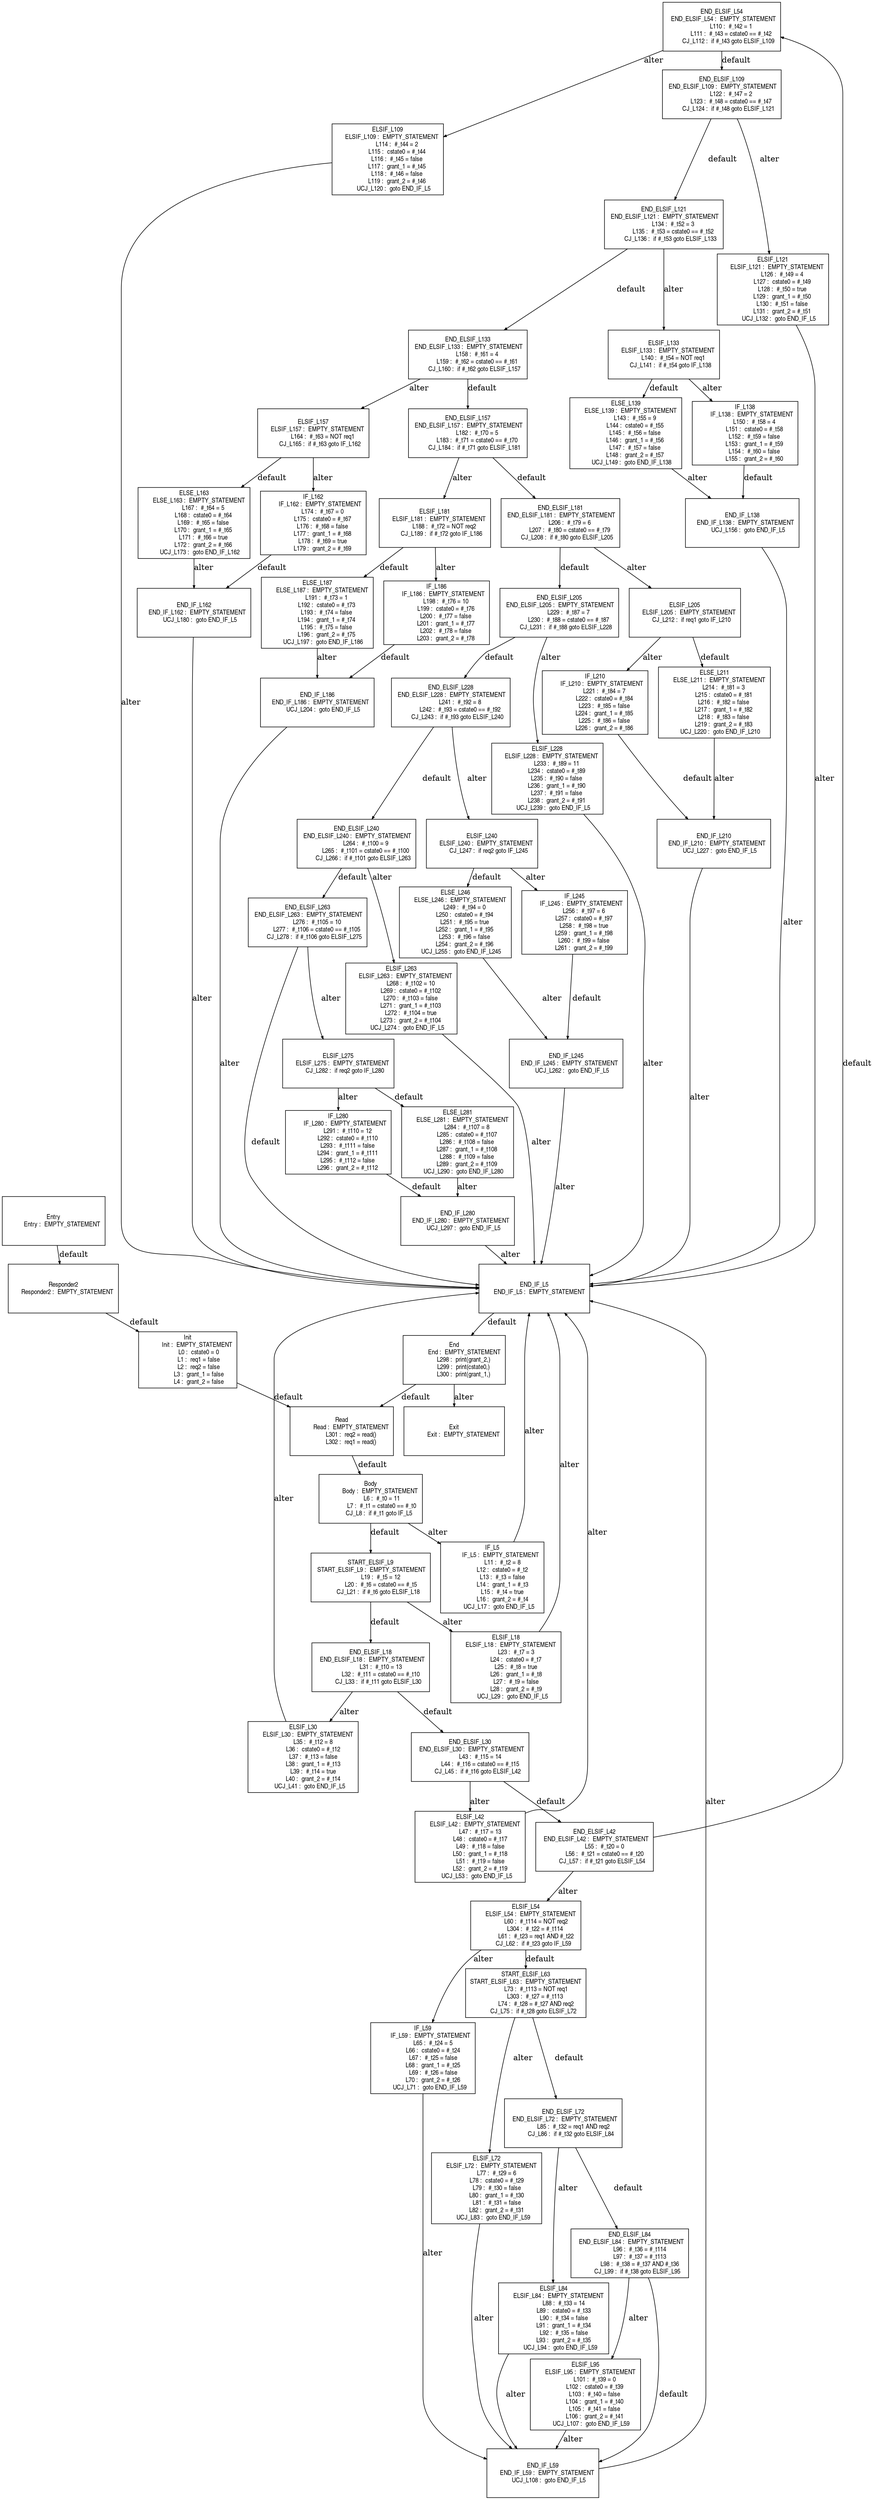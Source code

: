 digraph G {
  ranksep=.25;
  edge [arrowsize=.5]
  node [shape=rectangle, fontname="ArialNarrow",
        fontsize=12,  height=1.2];
  "END_ELSIF_L54
  END_ELSIF_L54 :  EMPTY_STATEMENT
           L110 :  #_t42 = 1
           L111 :  #_t43 = cstate0 == #_t42
        CJ_L112 :  if #_t43 goto ELSIF_L109
"; "IF_L280
        IF_L280 :  EMPTY_STATEMENT
           L291 :  #_t110 = 12
           L292 :  cstate0 = #_t110
           L293 :  #_t111 = false
           L294 :  grant_1 = #_t111
           L295 :  #_t112 = false
           L296 :  grant_2 = #_t112
"; "ELSIF_L228
     ELSIF_L228 :  EMPTY_STATEMENT
           L233 :  #_t89 = 11
           L234 :  cstate0 = #_t89
           L235 :  #_t90 = false
           L236 :  grant_1 = #_t90
           L237 :  #_t91 = false
           L238 :  grant_2 = #_t91
       UCJ_L239 :  goto END_IF_L5
"; "IF_L245
        IF_L245 :  EMPTY_STATEMENT
           L256 :  #_t97 = 6
           L257 :  cstate0 = #_t97
           L258 :  #_t98 = true
           L259 :  grant_1 = #_t98
           L260 :  #_t99 = false
           L261 :  grant_2 = #_t99
"; "Responder2
     Responder2 :  EMPTY_STATEMENT
"; "IF_L5
          IF_L5 :  EMPTY_STATEMENT
            L11 :  #_t2 = 8
            L12 :  cstate0 = #_t2
            L13 :  #_t3 = false
            L14 :  grant_1 = #_t3
            L15 :  #_t4 = true
            L16 :  grant_2 = #_t4
        UCJ_L17 :  goto END_IF_L5
"; "ELSIF_L72
      ELSIF_L72 :  EMPTY_STATEMENT
            L77 :  #_t29 = 6
            L78 :  cstate0 = #_t29
            L79 :  #_t30 = false
            L80 :  grant_1 = #_t30
            L81 :  #_t31 = false
            L82 :  grant_2 = #_t31
        UCJ_L83 :  goto END_IF_L59
"; "ELSIF_L95
      ELSIF_L95 :  EMPTY_STATEMENT
           L101 :  #_t39 = 0
           L102 :  cstate0 = #_t39
           L103 :  #_t40 = false
           L104 :  grant_1 = #_t40
           L105 :  #_t41 = false
           L106 :  grant_2 = #_t41
       UCJ_L107 :  goto END_IF_L59
"; "IF_L162
        IF_L162 :  EMPTY_STATEMENT
           L174 :  #_t67 = 0
           L175 :  cstate0 = #_t67
           L176 :  #_t68 = false
           L177 :  grant_1 = #_t68
           L178 :  #_t69 = true
           L179 :  grant_2 = #_t69
"; "IF_L186
        IF_L186 :  EMPTY_STATEMENT
           L198 :  #_t76 = 10
           L199 :  cstate0 = #_t76
           L200 :  #_t77 = false
           L201 :  grant_1 = #_t77
           L202 :  #_t78 = false
           L203 :  grant_2 = #_t78
"; "ELSIF_L205
     ELSIF_L205 :  EMPTY_STATEMENT
        CJ_L212 :  if req1 goto IF_L210
"; "END_IF_L210
    END_IF_L210 :  EMPTY_STATEMENT
       UCJ_L227 :  goto END_IF_L5
"; "ELSIF_L30
      ELSIF_L30 :  EMPTY_STATEMENT
            L35 :  #_t12 = 8
            L36 :  cstate0 = #_t12
            L37 :  #_t13 = false
            L38 :  grant_1 = #_t13
            L39 :  #_t14 = true
            L40 :  grant_2 = #_t14
        UCJ_L41 :  goto END_IF_L5
"; "END_ELSIF_L42
  END_ELSIF_L42 :  EMPTY_STATEMENT
            L55 :  #_t20 = 0
            L56 :  #_t21 = cstate0 == #_t20
         CJ_L57 :  if #_t21 goto ELSIF_L54
"; "ELSE_L187
      ELSE_L187 :  EMPTY_STATEMENT
           L191 :  #_t73 = 1
           L192 :  cstate0 = #_t73
           L193 :  #_t74 = false
           L194 :  grant_1 = #_t74
           L195 :  #_t75 = false
           L196 :  grant_2 = #_t75
       UCJ_L197 :  goto END_IF_L186
"; "START_ELSIF_L9
 START_ELSIF_L9 :  EMPTY_STATEMENT
            L19 :  #_t5 = 12
            L20 :  #_t6 = cstate0 == #_t5
         CJ_L21 :  if #_t6 goto ELSIF_L18
"; "END_IF_L280
    END_IF_L280 :  EMPTY_STATEMENT
       UCJ_L297 :  goto END_IF_L5
"; "END_ELSIF_L133
 END_ELSIF_L133 :  EMPTY_STATEMENT
           L158 :  #_t61 = 4
           L159 :  #_t62 = cstate0 == #_t61
        CJ_L160 :  if #_t62 goto ELSIF_L157
"; "END_IF_L59
     END_IF_L59 :  EMPTY_STATEMENT
       UCJ_L108 :  goto END_IF_L5
"; "END_ELSIF_L109
 END_ELSIF_L109 :  EMPTY_STATEMENT
           L122 :  #_t47 = 2
           L123 :  #_t48 = cstate0 == #_t47
        CJ_L124 :  if #_t48 goto ELSIF_L121
"; "END_IF_L186
    END_IF_L186 :  EMPTY_STATEMENT
       UCJ_L204 :  goto END_IF_L5
"; "Body
           Body :  EMPTY_STATEMENT
             L6 :  #_t0 = 11
             L7 :  #_t1 = cstate0 == #_t0
          CJ_L8 :  if #_t1 goto IF_L5
"; "ELSIF_L18
      ELSIF_L18 :  EMPTY_STATEMENT
            L23 :  #_t7 = 3
            L24 :  cstate0 = #_t7
            L25 :  #_t8 = true
            L26 :  grant_1 = #_t8
            L27 :  #_t9 = false
            L28 :  grant_2 = #_t9
        UCJ_L29 :  goto END_IF_L5
"; "IF_L210
        IF_L210 :  EMPTY_STATEMENT
           L221 :  #_t84 = 7
           L222 :  cstate0 = #_t84
           L223 :  #_t85 = false
           L224 :  grant_1 = #_t85
           L225 :  #_t86 = false
           L226 :  grant_2 = #_t86
"; "ELSIF_L133
     ELSIF_L133 :  EMPTY_STATEMENT
           L140 :  #_t54 = NOT req1
        CJ_L141 :  if #_t54 goto IF_L138
"; "END_ELSIF_L205
 END_ELSIF_L205 :  EMPTY_STATEMENT
           L229 :  #_t87 = 7
           L230 :  #_t88 = cstate0 == #_t87
        CJ_L231 :  if #_t88 goto ELSIF_L228
"; "END_ELSIF_L181
 END_ELSIF_L181 :  EMPTY_STATEMENT
           L206 :  #_t79 = 6
           L207 :  #_t80 = cstate0 == #_t79
        CJ_L208 :  if #_t80 goto ELSIF_L205
"; "END_ELSIF_L121
 END_ELSIF_L121 :  EMPTY_STATEMENT
           L134 :  #_t52 = 3
           L135 :  #_t53 = cstate0 == #_t52
        CJ_L136 :  if #_t53 goto ELSIF_L133
"; "START_ELSIF_L63
START_ELSIF_L63 :  EMPTY_STATEMENT
            L73 :  #_t113 = NOT req1
           L303 :  #_t27 = #_t113
            L74 :  #_t28 = #_t27 AND req2
         CJ_L75 :  if #_t28 goto ELSIF_L72
"; "ELSIF_L84
      ELSIF_L84 :  EMPTY_STATEMENT
            L88 :  #_t33 = 14
            L89 :  cstate0 = #_t33
            L90 :  #_t34 = false
            L91 :  grant_1 = #_t34
            L92 :  #_t35 = false
            L93 :  grant_2 = #_t35
        UCJ_L94 :  goto END_IF_L59
"; "ELSE_L211
      ELSE_L211 :  EMPTY_STATEMENT
           L214 :  #_t81 = 3
           L215 :  cstate0 = #_t81
           L216 :  #_t82 = false
           L217 :  grant_1 = #_t82
           L218 :  #_t83 = false
           L219 :  grant_2 = #_t83
       UCJ_L220 :  goto END_IF_L210
"; "Entry
          Entry :  EMPTY_STATEMENT
"; "ELSE_L163
      ELSE_L163 :  EMPTY_STATEMENT
           L167 :  #_t64 = 5
           L168 :  cstate0 = #_t64
           L169 :  #_t65 = false
           L170 :  grant_1 = #_t65
           L171 :  #_t66 = true
           L172 :  grant_2 = #_t66
       UCJ_L173 :  goto END_IF_L162
"; "END_ELSIF_L84
  END_ELSIF_L84 :  EMPTY_STATEMENT
            L96 :  #_t36 = #_t114
            L97 :  #_t37 = #_t113
            L98 :  #_t38 = #_t37 AND #_t36
         CJ_L99 :  if #_t38 goto ELSIF_L95
"; "END_ELSIF_L30
  END_ELSIF_L30 :  EMPTY_STATEMENT
            L43 :  #_t15 = 14
            L44 :  #_t16 = cstate0 == #_t15
         CJ_L45 :  if #_t16 goto ELSIF_L42
"; "ELSIF_L275
     ELSIF_L275 :  EMPTY_STATEMENT
        CJ_L282 :  if req2 goto IF_L280
"; "ELSE_L246
      ELSE_L246 :  EMPTY_STATEMENT
           L249 :  #_t94 = 0
           L250 :  cstate0 = #_t94
           L251 :  #_t95 = true
           L252 :  grant_1 = #_t95
           L253 :  #_t96 = false
           L254 :  grant_2 = #_t96
       UCJ_L255 :  goto END_IF_L245
"; "ELSE_L281
      ELSE_L281 :  EMPTY_STATEMENT
           L284 :  #_t107 = 8
           L285 :  cstate0 = #_t107
           L286 :  #_t108 = false
           L287 :  grant_1 = #_t108
           L288 :  #_t109 = false
           L289 :  grant_2 = #_t109
       UCJ_L290 :  goto END_IF_L280
"; "END_IF_L5
      END_IF_L5 :  EMPTY_STATEMENT
"; "ELSIF_L54
      ELSIF_L54 :  EMPTY_STATEMENT
            L60 :  #_t114 = NOT req2
           L304 :  #_t22 = #_t114
            L61 :  #_t23 = req1 AND #_t22
         CJ_L62 :  if #_t23 goto IF_L59
"; "Exit
           Exit :  EMPTY_STATEMENT
"; "IF_L59
         IF_L59 :  EMPTY_STATEMENT
            L65 :  #_t24 = 5
            L66 :  cstate0 = #_t24
            L67 :  #_t25 = false
            L68 :  grant_1 = #_t25
            L69 :  #_t26 = false
            L70 :  grant_2 = #_t26
        UCJ_L71 :  goto END_IF_L59
"; "Init
           Init :  EMPTY_STATEMENT
             L0 :  cstate0 = 0
             L1 :  req1 = false
             L2 :  req2 = false
             L3 :  grant_1 = false
             L4 :  grant_2 = false
"; "ELSIF_L181
     ELSIF_L181 :  EMPTY_STATEMENT
           L188 :  #_t72 = NOT req2
        CJ_L189 :  if #_t72 goto IF_L186
"; "ELSIF_L42
      ELSIF_L42 :  EMPTY_STATEMENT
            L47 :  #_t17 = 13
            L48 :  cstate0 = #_t17
            L49 :  #_t18 = false
            L50 :  grant_1 = #_t18
            L51 :  #_t19 = false
            L52 :  grant_2 = #_t19
        UCJ_L53 :  goto END_IF_L5
"; "END_ELSIF_L157
 END_ELSIF_L157 :  EMPTY_STATEMENT
           L182 :  #_t70 = 5
           L183 :  #_t71 = cstate0 == #_t70
        CJ_L184 :  if #_t71 goto ELSIF_L181
"; "END_ELSIF_L263
 END_ELSIF_L263 :  EMPTY_STATEMENT
           L276 :  #_t105 = 10
           L277 :  #_t106 = cstate0 == #_t105
        CJ_L278 :  if #_t106 goto ELSIF_L275
"; "ELSIF_L157
     ELSIF_L157 :  EMPTY_STATEMENT
           L164 :  #_t63 = NOT req1
        CJ_L165 :  if #_t63 goto IF_L162
"; "ELSE_L139
      ELSE_L139 :  EMPTY_STATEMENT
           L143 :  #_t55 = 9
           L144 :  cstate0 = #_t55
           L145 :  #_t56 = false
           L146 :  grant_1 = #_t56
           L147 :  #_t57 = false
           L148 :  grant_2 = #_t57
       UCJ_L149 :  goto END_IF_L138
"; "Read
           Read :  EMPTY_STATEMENT
           L301 :  req2 = read()
           L302 :  req1 = read()
"; "END_IF_L162
    END_IF_L162 :  EMPTY_STATEMENT
       UCJ_L180 :  goto END_IF_L5
"; "ELSIF_L263
     ELSIF_L263 :  EMPTY_STATEMENT
           L268 :  #_t102 = 10
           L269 :  cstate0 = #_t102
           L270 :  #_t103 = false
           L271 :  grant_1 = #_t103
           L272 :  #_t104 = true
           L273 :  grant_2 = #_t104
       UCJ_L274 :  goto END_IF_L5
"; "END_ELSIF_L18
  END_ELSIF_L18 :  EMPTY_STATEMENT
            L31 :  #_t10 = 13
            L32 :  #_t11 = cstate0 == #_t10
         CJ_L33 :  if #_t11 goto ELSIF_L30
"; "END_IF_L138
    END_IF_L138 :  EMPTY_STATEMENT
       UCJ_L156 :  goto END_IF_L5
"; "END_ELSIF_L72
  END_ELSIF_L72 :  EMPTY_STATEMENT
            L85 :  #_t32 = req1 AND req2
         CJ_L86 :  if #_t32 goto ELSIF_L84
"; "END_ELSIF_L228
 END_ELSIF_L228 :  EMPTY_STATEMENT
           L241 :  #_t92 = 8
           L242 :  #_t93 = cstate0 == #_t92
        CJ_L243 :  if #_t93 goto ELSIF_L240
"; "END_IF_L245
    END_IF_L245 :  EMPTY_STATEMENT
       UCJ_L262 :  goto END_IF_L5
"; "ELSIF_L240
     ELSIF_L240 :  EMPTY_STATEMENT
        CJ_L247 :  if req2 goto IF_L245
"; "END_ELSIF_L240
 END_ELSIF_L240 :  EMPTY_STATEMENT
           L264 :  #_t100 = 9
           L265 :  #_t101 = cstate0 == #_t100
        CJ_L266 :  if #_t101 goto ELSIF_L263
"; "ELSIF_L109
     ELSIF_L109 :  EMPTY_STATEMENT
           L114 :  #_t44 = 2
           L115 :  cstate0 = #_t44
           L116 :  #_t45 = false
           L117 :  grant_1 = #_t45
           L118 :  #_t46 = false
           L119 :  grant_2 = #_t46
       UCJ_L120 :  goto END_IF_L5
"; "ELSIF_L121
     ELSIF_L121 :  EMPTY_STATEMENT
           L126 :  #_t49 = 4
           L127 :  cstate0 = #_t49
           L128 :  #_t50 = true
           L129 :  grant_1 = #_t50
           L130 :  #_t51 = false
           L131 :  grant_2 = #_t51
       UCJ_L132 :  goto END_IF_L5
"; "End
            End :  EMPTY_STATEMENT
           L298 :  print(grant_2,)
           L299 :  print(cstate0,)
           L300 :  print(grant_1,)
"; "IF_L138
        IF_L138 :  EMPTY_STATEMENT
           L150 :  #_t58 = 4
           L151 :  cstate0 = #_t58
           L152 :  #_t59 = false
           L153 :  grant_1 = #_t59
           L154 :  #_t60 = false
           L155 :  grant_2 = #_t60
"; 
  "Responder2
     Responder2 :  EMPTY_STATEMENT
" -> "Init
           Init :  EMPTY_STATEMENT
             L0 :  cstate0 = 0
             L1 :  req1 = false
             L2 :  req2 = false
             L3 :  grant_1 = false
             L4 :  grant_2 = false
"  [label="default"];
  "Init
           Init :  EMPTY_STATEMENT
             L0 :  cstate0 = 0
             L1 :  req1 = false
             L2 :  req2 = false
             L3 :  grant_1 = false
             L4 :  grant_2 = false
" -> "Read
           Read :  EMPTY_STATEMENT
           L301 :  req2 = read()
           L302 :  req1 = read()
"  [label="default"];
  "Body
           Body :  EMPTY_STATEMENT
             L6 :  #_t0 = 11
             L7 :  #_t1 = cstate0 == #_t0
          CJ_L8 :  if #_t1 goto IF_L5
" -> "START_ELSIF_L9
 START_ELSIF_L9 :  EMPTY_STATEMENT
            L19 :  #_t5 = 12
            L20 :  #_t6 = cstate0 == #_t5
         CJ_L21 :  if #_t6 goto ELSIF_L18
"  [label="default"];
  "Body
           Body :  EMPTY_STATEMENT
             L6 :  #_t0 = 11
             L7 :  #_t1 = cstate0 == #_t0
          CJ_L8 :  if #_t1 goto IF_L5
" -> "IF_L5
          IF_L5 :  EMPTY_STATEMENT
            L11 :  #_t2 = 8
            L12 :  cstate0 = #_t2
            L13 :  #_t3 = false
            L14 :  grant_1 = #_t3
            L15 :  #_t4 = true
            L16 :  grant_2 = #_t4
        UCJ_L17 :  goto END_IF_L5
"  [label="alter"];
  "IF_L5
          IF_L5 :  EMPTY_STATEMENT
            L11 :  #_t2 = 8
            L12 :  cstate0 = #_t2
            L13 :  #_t3 = false
            L14 :  grant_1 = #_t3
            L15 :  #_t4 = true
            L16 :  grant_2 = #_t4
        UCJ_L17 :  goto END_IF_L5
" -> "END_IF_L5
      END_IF_L5 :  EMPTY_STATEMENT
"  [label="alter"];
  "START_ELSIF_L9
 START_ELSIF_L9 :  EMPTY_STATEMENT
            L19 :  #_t5 = 12
            L20 :  #_t6 = cstate0 == #_t5
         CJ_L21 :  if #_t6 goto ELSIF_L18
" -> "END_ELSIF_L18
  END_ELSIF_L18 :  EMPTY_STATEMENT
            L31 :  #_t10 = 13
            L32 :  #_t11 = cstate0 == #_t10
         CJ_L33 :  if #_t11 goto ELSIF_L30
"  [label="default"];
  "START_ELSIF_L9
 START_ELSIF_L9 :  EMPTY_STATEMENT
            L19 :  #_t5 = 12
            L20 :  #_t6 = cstate0 == #_t5
         CJ_L21 :  if #_t6 goto ELSIF_L18
" -> "ELSIF_L18
      ELSIF_L18 :  EMPTY_STATEMENT
            L23 :  #_t7 = 3
            L24 :  cstate0 = #_t7
            L25 :  #_t8 = true
            L26 :  grant_1 = #_t8
            L27 :  #_t9 = false
            L28 :  grant_2 = #_t9
        UCJ_L29 :  goto END_IF_L5
"  [label="alter"];
  "ELSIF_L18
      ELSIF_L18 :  EMPTY_STATEMENT
            L23 :  #_t7 = 3
            L24 :  cstate0 = #_t7
            L25 :  #_t8 = true
            L26 :  grant_1 = #_t8
            L27 :  #_t9 = false
            L28 :  grant_2 = #_t9
        UCJ_L29 :  goto END_IF_L5
" -> "END_IF_L5
      END_IF_L5 :  EMPTY_STATEMENT
"  [label="alter"];
  "END_ELSIF_L18
  END_ELSIF_L18 :  EMPTY_STATEMENT
            L31 :  #_t10 = 13
            L32 :  #_t11 = cstate0 == #_t10
         CJ_L33 :  if #_t11 goto ELSIF_L30
" -> "END_ELSIF_L30
  END_ELSIF_L30 :  EMPTY_STATEMENT
            L43 :  #_t15 = 14
            L44 :  #_t16 = cstate0 == #_t15
         CJ_L45 :  if #_t16 goto ELSIF_L42
"  [label="default"];
  "END_ELSIF_L18
  END_ELSIF_L18 :  EMPTY_STATEMENT
            L31 :  #_t10 = 13
            L32 :  #_t11 = cstate0 == #_t10
         CJ_L33 :  if #_t11 goto ELSIF_L30
" -> "ELSIF_L30
      ELSIF_L30 :  EMPTY_STATEMENT
            L35 :  #_t12 = 8
            L36 :  cstate0 = #_t12
            L37 :  #_t13 = false
            L38 :  grant_1 = #_t13
            L39 :  #_t14 = true
            L40 :  grant_2 = #_t14
        UCJ_L41 :  goto END_IF_L5
"  [label="alter"];
  "ELSIF_L30
      ELSIF_L30 :  EMPTY_STATEMENT
            L35 :  #_t12 = 8
            L36 :  cstate0 = #_t12
            L37 :  #_t13 = false
            L38 :  grant_1 = #_t13
            L39 :  #_t14 = true
            L40 :  grant_2 = #_t14
        UCJ_L41 :  goto END_IF_L5
" -> "END_IF_L5
      END_IF_L5 :  EMPTY_STATEMENT
"  [label="alter"];
  "END_ELSIF_L30
  END_ELSIF_L30 :  EMPTY_STATEMENT
            L43 :  #_t15 = 14
            L44 :  #_t16 = cstate0 == #_t15
         CJ_L45 :  if #_t16 goto ELSIF_L42
" -> "END_ELSIF_L42
  END_ELSIF_L42 :  EMPTY_STATEMENT
            L55 :  #_t20 = 0
            L56 :  #_t21 = cstate0 == #_t20
         CJ_L57 :  if #_t21 goto ELSIF_L54
"  [label="default"];
  "END_ELSIF_L30
  END_ELSIF_L30 :  EMPTY_STATEMENT
            L43 :  #_t15 = 14
            L44 :  #_t16 = cstate0 == #_t15
         CJ_L45 :  if #_t16 goto ELSIF_L42
" -> "ELSIF_L42
      ELSIF_L42 :  EMPTY_STATEMENT
            L47 :  #_t17 = 13
            L48 :  cstate0 = #_t17
            L49 :  #_t18 = false
            L50 :  grant_1 = #_t18
            L51 :  #_t19 = false
            L52 :  grant_2 = #_t19
        UCJ_L53 :  goto END_IF_L5
"  [label="alter"];
  "ELSIF_L42
      ELSIF_L42 :  EMPTY_STATEMENT
            L47 :  #_t17 = 13
            L48 :  cstate0 = #_t17
            L49 :  #_t18 = false
            L50 :  grant_1 = #_t18
            L51 :  #_t19 = false
            L52 :  grant_2 = #_t19
        UCJ_L53 :  goto END_IF_L5
" -> "END_IF_L5
      END_IF_L5 :  EMPTY_STATEMENT
"  [label="alter"];
  "END_ELSIF_L42
  END_ELSIF_L42 :  EMPTY_STATEMENT
            L55 :  #_t20 = 0
            L56 :  #_t21 = cstate0 == #_t20
         CJ_L57 :  if #_t21 goto ELSIF_L54
" -> "END_ELSIF_L54
  END_ELSIF_L54 :  EMPTY_STATEMENT
           L110 :  #_t42 = 1
           L111 :  #_t43 = cstate0 == #_t42
        CJ_L112 :  if #_t43 goto ELSIF_L109
"  [label="default"];
  "END_ELSIF_L42
  END_ELSIF_L42 :  EMPTY_STATEMENT
            L55 :  #_t20 = 0
            L56 :  #_t21 = cstate0 == #_t20
         CJ_L57 :  if #_t21 goto ELSIF_L54
" -> "ELSIF_L54
      ELSIF_L54 :  EMPTY_STATEMENT
            L60 :  #_t114 = NOT req2
           L304 :  #_t22 = #_t114
            L61 :  #_t23 = req1 AND #_t22
         CJ_L62 :  if #_t23 goto IF_L59
"  [label="alter"];
  "ELSIF_L54
      ELSIF_L54 :  EMPTY_STATEMENT
            L60 :  #_t114 = NOT req2
           L304 :  #_t22 = #_t114
            L61 :  #_t23 = req1 AND #_t22
         CJ_L62 :  if #_t23 goto IF_L59
" -> "START_ELSIF_L63
START_ELSIF_L63 :  EMPTY_STATEMENT
            L73 :  #_t113 = NOT req1
           L303 :  #_t27 = #_t113
            L74 :  #_t28 = #_t27 AND req2
         CJ_L75 :  if #_t28 goto ELSIF_L72
"  [label="default"];
  "ELSIF_L54
      ELSIF_L54 :  EMPTY_STATEMENT
            L60 :  #_t114 = NOT req2
           L304 :  #_t22 = #_t114
            L61 :  #_t23 = req1 AND #_t22
         CJ_L62 :  if #_t23 goto IF_L59
" -> "IF_L59
         IF_L59 :  EMPTY_STATEMENT
            L65 :  #_t24 = 5
            L66 :  cstate0 = #_t24
            L67 :  #_t25 = false
            L68 :  grant_1 = #_t25
            L69 :  #_t26 = false
            L70 :  grant_2 = #_t26
        UCJ_L71 :  goto END_IF_L59
"  [label="alter"];
  "IF_L59
         IF_L59 :  EMPTY_STATEMENT
            L65 :  #_t24 = 5
            L66 :  cstate0 = #_t24
            L67 :  #_t25 = false
            L68 :  grant_1 = #_t25
            L69 :  #_t26 = false
            L70 :  grant_2 = #_t26
        UCJ_L71 :  goto END_IF_L59
" -> "END_IF_L59
     END_IF_L59 :  EMPTY_STATEMENT
       UCJ_L108 :  goto END_IF_L5
"  [label="alter"];
  "START_ELSIF_L63
START_ELSIF_L63 :  EMPTY_STATEMENT
            L73 :  #_t113 = NOT req1
           L303 :  #_t27 = #_t113
            L74 :  #_t28 = #_t27 AND req2
         CJ_L75 :  if #_t28 goto ELSIF_L72
" -> "END_ELSIF_L72
  END_ELSIF_L72 :  EMPTY_STATEMENT
            L85 :  #_t32 = req1 AND req2
         CJ_L86 :  if #_t32 goto ELSIF_L84
"  [label="default"];
  "START_ELSIF_L63
START_ELSIF_L63 :  EMPTY_STATEMENT
            L73 :  #_t113 = NOT req1
           L303 :  #_t27 = #_t113
            L74 :  #_t28 = #_t27 AND req2
         CJ_L75 :  if #_t28 goto ELSIF_L72
" -> "ELSIF_L72
      ELSIF_L72 :  EMPTY_STATEMENT
            L77 :  #_t29 = 6
            L78 :  cstate0 = #_t29
            L79 :  #_t30 = false
            L80 :  grant_1 = #_t30
            L81 :  #_t31 = false
            L82 :  grant_2 = #_t31
        UCJ_L83 :  goto END_IF_L59
"  [label="alter"];
  "ELSIF_L72
      ELSIF_L72 :  EMPTY_STATEMENT
            L77 :  #_t29 = 6
            L78 :  cstate0 = #_t29
            L79 :  #_t30 = false
            L80 :  grant_1 = #_t30
            L81 :  #_t31 = false
            L82 :  grant_2 = #_t31
        UCJ_L83 :  goto END_IF_L59
" -> "END_IF_L59
     END_IF_L59 :  EMPTY_STATEMENT
       UCJ_L108 :  goto END_IF_L5
"  [label="alter"];
  "END_ELSIF_L72
  END_ELSIF_L72 :  EMPTY_STATEMENT
            L85 :  #_t32 = req1 AND req2
         CJ_L86 :  if #_t32 goto ELSIF_L84
" -> "END_ELSIF_L84
  END_ELSIF_L84 :  EMPTY_STATEMENT
            L96 :  #_t36 = #_t114
            L97 :  #_t37 = #_t113
            L98 :  #_t38 = #_t37 AND #_t36
         CJ_L99 :  if #_t38 goto ELSIF_L95
"  [label="default"];
  "END_ELSIF_L72
  END_ELSIF_L72 :  EMPTY_STATEMENT
            L85 :  #_t32 = req1 AND req2
         CJ_L86 :  if #_t32 goto ELSIF_L84
" -> "ELSIF_L84
      ELSIF_L84 :  EMPTY_STATEMENT
            L88 :  #_t33 = 14
            L89 :  cstate0 = #_t33
            L90 :  #_t34 = false
            L91 :  grant_1 = #_t34
            L92 :  #_t35 = false
            L93 :  grant_2 = #_t35
        UCJ_L94 :  goto END_IF_L59
"  [label="alter"];
  "ELSIF_L84
      ELSIF_L84 :  EMPTY_STATEMENT
            L88 :  #_t33 = 14
            L89 :  cstate0 = #_t33
            L90 :  #_t34 = false
            L91 :  grant_1 = #_t34
            L92 :  #_t35 = false
            L93 :  grant_2 = #_t35
        UCJ_L94 :  goto END_IF_L59
" -> "END_IF_L59
     END_IF_L59 :  EMPTY_STATEMENT
       UCJ_L108 :  goto END_IF_L5
"  [label="alter"];
  "END_ELSIF_L84
  END_ELSIF_L84 :  EMPTY_STATEMENT
            L96 :  #_t36 = #_t114
            L97 :  #_t37 = #_t113
            L98 :  #_t38 = #_t37 AND #_t36
         CJ_L99 :  if #_t38 goto ELSIF_L95
" -> "END_IF_L59
     END_IF_L59 :  EMPTY_STATEMENT
       UCJ_L108 :  goto END_IF_L5
"  [label="default"];
  "END_ELSIF_L84
  END_ELSIF_L84 :  EMPTY_STATEMENT
            L96 :  #_t36 = #_t114
            L97 :  #_t37 = #_t113
            L98 :  #_t38 = #_t37 AND #_t36
         CJ_L99 :  if #_t38 goto ELSIF_L95
" -> "ELSIF_L95
      ELSIF_L95 :  EMPTY_STATEMENT
           L101 :  #_t39 = 0
           L102 :  cstate0 = #_t39
           L103 :  #_t40 = false
           L104 :  grant_1 = #_t40
           L105 :  #_t41 = false
           L106 :  grant_2 = #_t41
       UCJ_L107 :  goto END_IF_L59
"  [label="alter"];
  "ELSIF_L95
      ELSIF_L95 :  EMPTY_STATEMENT
           L101 :  #_t39 = 0
           L102 :  cstate0 = #_t39
           L103 :  #_t40 = false
           L104 :  grant_1 = #_t40
           L105 :  #_t41 = false
           L106 :  grant_2 = #_t41
       UCJ_L107 :  goto END_IF_L59
" -> "END_IF_L59
     END_IF_L59 :  EMPTY_STATEMENT
       UCJ_L108 :  goto END_IF_L5
"  [label="alter"];
  "END_IF_L59
     END_IF_L59 :  EMPTY_STATEMENT
       UCJ_L108 :  goto END_IF_L5
" -> "END_IF_L5
      END_IF_L5 :  EMPTY_STATEMENT
"  [label="alter"];
  "END_ELSIF_L54
  END_ELSIF_L54 :  EMPTY_STATEMENT
           L110 :  #_t42 = 1
           L111 :  #_t43 = cstate0 == #_t42
        CJ_L112 :  if #_t43 goto ELSIF_L109
" -> "END_ELSIF_L109
 END_ELSIF_L109 :  EMPTY_STATEMENT
           L122 :  #_t47 = 2
           L123 :  #_t48 = cstate0 == #_t47
        CJ_L124 :  if #_t48 goto ELSIF_L121
"  [label="default"];
  "END_ELSIF_L54
  END_ELSIF_L54 :  EMPTY_STATEMENT
           L110 :  #_t42 = 1
           L111 :  #_t43 = cstate0 == #_t42
        CJ_L112 :  if #_t43 goto ELSIF_L109
" -> "ELSIF_L109
     ELSIF_L109 :  EMPTY_STATEMENT
           L114 :  #_t44 = 2
           L115 :  cstate0 = #_t44
           L116 :  #_t45 = false
           L117 :  grant_1 = #_t45
           L118 :  #_t46 = false
           L119 :  grant_2 = #_t46
       UCJ_L120 :  goto END_IF_L5
"  [label="alter"];
  "ELSIF_L109
     ELSIF_L109 :  EMPTY_STATEMENT
           L114 :  #_t44 = 2
           L115 :  cstate0 = #_t44
           L116 :  #_t45 = false
           L117 :  grant_1 = #_t45
           L118 :  #_t46 = false
           L119 :  grant_2 = #_t46
       UCJ_L120 :  goto END_IF_L5
" -> "END_IF_L5
      END_IF_L5 :  EMPTY_STATEMENT
"  [label="alter"];
  "END_ELSIF_L109
 END_ELSIF_L109 :  EMPTY_STATEMENT
           L122 :  #_t47 = 2
           L123 :  #_t48 = cstate0 == #_t47
        CJ_L124 :  if #_t48 goto ELSIF_L121
" -> "END_ELSIF_L121
 END_ELSIF_L121 :  EMPTY_STATEMENT
           L134 :  #_t52 = 3
           L135 :  #_t53 = cstate0 == #_t52
        CJ_L136 :  if #_t53 goto ELSIF_L133
"  [label="default"];
  "END_ELSIF_L109
 END_ELSIF_L109 :  EMPTY_STATEMENT
           L122 :  #_t47 = 2
           L123 :  #_t48 = cstate0 == #_t47
        CJ_L124 :  if #_t48 goto ELSIF_L121
" -> "ELSIF_L121
     ELSIF_L121 :  EMPTY_STATEMENT
           L126 :  #_t49 = 4
           L127 :  cstate0 = #_t49
           L128 :  #_t50 = true
           L129 :  grant_1 = #_t50
           L130 :  #_t51 = false
           L131 :  grant_2 = #_t51
       UCJ_L132 :  goto END_IF_L5
"  [label="alter"];
  "ELSIF_L121
     ELSIF_L121 :  EMPTY_STATEMENT
           L126 :  #_t49 = 4
           L127 :  cstate0 = #_t49
           L128 :  #_t50 = true
           L129 :  grant_1 = #_t50
           L130 :  #_t51 = false
           L131 :  grant_2 = #_t51
       UCJ_L132 :  goto END_IF_L5
" -> "END_IF_L5
      END_IF_L5 :  EMPTY_STATEMENT
"  [label="alter"];
  "END_ELSIF_L121
 END_ELSIF_L121 :  EMPTY_STATEMENT
           L134 :  #_t52 = 3
           L135 :  #_t53 = cstate0 == #_t52
        CJ_L136 :  if #_t53 goto ELSIF_L133
" -> "END_ELSIF_L133
 END_ELSIF_L133 :  EMPTY_STATEMENT
           L158 :  #_t61 = 4
           L159 :  #_t62 = cstate0 == #_t61
        CJ_L160 :  if #_t62 goto ELSIF_L157
"  [label="default"];
  "END_ELSIF_L121
 END_ELSIF_L121 :  EMPTY_STATEMENT
           L134 :  #_t52 = 3
           L135 :  #_t53 = cstate0 == #_t52
        CJ_L136 :  if #_t53 goto ELSIF_L133
" -> "ELSIF_L133
     ELSIF_L133 :  EMPTY_STATEMENT
           L140 :  #_t54 = NOT req1
        CJ_L141 :  if #_t54 goto IF_L138
"  [label="alter"];
  "ELSIF_L133
     ELSIF_L133 :  EMPTY_STATEMENT
           L140 :  #_t54 = NOT req1
        CJ_L141 :  if #_t54 goto IF_L138
" -> "ELSE_L139
      ELSE_L139 :  EMPTY_STATEMENT
           L143 :  #_t55 = 9
           L144 :  cstate0 = #_t55
           L145 :  #_t56 = false
           L146 :  grant_1 = #_t56
           L147 :  #_t57 = false
           L148 :  grant_2 = #_t57
       UCJ_L149 :  goto END_IF_L138
"  [label="default"];
  "ELSIF_L133
     ELSIF_L133 :  EMPTY_STATEMENT
           L140 :  #_t54 = NOT req1
        CJ_L141 :  if #_t54 goto IF_L138
" -> "IF_L138
        IF_L138 :  EMPTY_STATEMENT
           L150 :  #_t58 = 4
           L151 :  cstate0 = #_t58
           L152 :  #_t59 = false
           L153 :  grant_1 = #_t59
           L154 :  #_t60 = false
           L155 :  grant_2 = #_t60
"  [label="alter"];
  "ELSE_L139
      ELSE_L139 :  EMPTY_STATEMENT
           L143 :  #_t55 = 9
           L144 :  cstate0 = #_t55
           L145 :  #_t56 = false
           L146 :  grant_1 = #_t56
           L147 :  #_t57 = false
           L148 :  grant_2 = #_t57
       UCJ_L149 :  goto END_IF_L138
" -> "END_IF_L138
    END_IF_L138 :  EMPTY_STATEMENT
       UCJ_L156 :  goto END_IF_L5
"  [label="alter"];
  "IF_L138
        IF_L138 :  EMPTY_STATEMENT
           L150 :  #_t58 = 4
           L151 :  cstate0 = #_t58
           L152 :  #_t59 = false
           L153 :  grant_1 = #_t59
           L154 :  #_t60 = false
           L155 :  grant_2 = #_t60
" -> "END_IF_L138
    END_IF_L138 :  EMPTY_STATEMENT
       UCJ_L156 :  goto END_IF_L5
"  [label="default"];
  "END_IF_L138
    END_IF_L138 :  EMPTY_STATEMENT
       UCJ_L156 :  goto END_IF_L5
" -> "END_IF_L5
      END_IF_L5 :  EMPTY_STATEMENT
"  [label="alter"];
  "END_ELSIF_L133
 END_ELSIF_L133 :  EMPTY_STATEMENT
           L158 :  #_t61 = 4
           L159 :  #_t62 = cstate0 == #_t61
        CJ_L160 :  if #_t62 goto ELSIF_L157
" -> "END_ELSIF_L157
 END_ELSIF_L157 :  EMPTY_STATEMENT
           L182 :  #_t70 = 5
           L183 :  #_t71 = cstate0 == #_t70
        CJ_L184 :  if #_t71 goto ELSIF_L181
"  [label="default"];
  "END_ELSIF_L133
 END_ELSIF_L133 :  EMPTY_STATEMENT
           L158 :  #_t61 = 4
           L159 :  #_t62 = cstate0 == #_t61
        CJ_L160 :  if #_t62 goto ELSIF_L157
" -> "ELSIF_L157
     ELSIF_L157 :  EMPTY_STATEMENT
           L164 :  #_t63 = NOT req1
        CJ_L165 :  if #_t63 goto IF_L162
"  [label="alter"];
  "ELSIF_L157
     ELSIF_L157 :  EMPTY_STATEMENT
           L164 :  #_t63 = NOT req1
        CJ_L165 :  if #_t63 goto IF_L162
" -> "ELSE_L163
      ELSE_L163 :  EMPTY_STATEMENT
           L167 :  #_t64 = 5
           L168 :  cstate0 = #_t64
           L169 :  #_t65 = false
           L170 :  grant_1 = #_t65
           L171 :  #_t66 = true
           L172 :  grant_2 = #_t66
       UCJ_L173 :  goto END_IF_L162
"  [label="default"];
  "ELSIF_L157
     ELSIF_L157 :  EMPTY_STATEMENT
           L164 :  #_t63 = NOT req1
        CJ_L165 :  if #_t63 goto IF_L162
" -> "IF_L162
        IF_L162 :  EMPTY_STATEMENT
           L174 :  #_t67 = 0
           L175 :  cstate0 = #_t67
           L176 :  #_t68 = false
           L177 :  grant_1 = #_t68
           L178 :  #_t69 = true
           L179 :  grant_2 = #_t69
"  [label="alter"];
  "ELSE_L163
      ELSE_L163 :  EMPTY_STATEMENT
           L167 :  #_t64 = 5
           L168 :  cstate0 = #_t64
           L169 :  #_t65 = false
           L170 :  grant_1 = #_t65
           L171 :  #_t66 = true
           L172 :  grant_2 = #_t66
       UCJ_L173 :  goto END_IF_L162
" -> "END_IF_L162
    END_IF_L162 :  EMPTY_STATEMENT
       UCJ_L180 :  goto END_IF_L5
"  [label="alter"];
  "IF_L162
        IF_L162 :  EMPTY_STATEMENT
           L174 :  #_t67 = 0
           L175 :  cstate0 = #_t67
           L176 :  #_t68 = false
           L177 :  grant_1 = #_t68
           L178 :  #_t69 = true
           L179 :  grant_2 = #_t69
" -> "END_IF_L162
    END_IF_L162 :  EMPTY_STATEMENT
       UCJ_L180 :  goto END_IF_L5
"  [label="default"];
  "END_IF_L162
    END_IF_L162 :  EMPTY_STATEMENT
       UCJ_L180 :  goto END_IF_L5
" -> "END_IF_L5
      END_IF_L5 :  EMPTY_STATEMENT
"  [label="alter"];
  "END_ELSIF_L157
 END_ELSIF_L157 :  EMPTY_STATEMENT
           L182 :  #_t70 = 5
           L183 :  #_t71 = cstate0 == #_t70
        CJ_L184 :  if #_t71 goto ELSIF_L181
" -> "END_ELSIF_L181
 END_ELSIF_L181 :  EMPTY_STATEMENT
           L206 :  #_t79 = 6
           L207 :  #_t80 = cstate0 == #_t79
        CJ_L208 :  if #_t80 goto ELSIF_L205
"  [label="default"];
  "END_ELSIF_L157
 END_ELSIF_L157 :  EMPTY_STATEMENT
           L182 :  #_t70 = 5
           L183 :  #_t71 = cstate0 == #_t70
        CJ_L184 :  if #_t71 goto ELSIF_L181
" -> "ELSIF_L181
     ELSIF_L181 :  EMPTY_STATEMENT
           L188 :  #_t72 = NOT req2
        CJ_L189 :  if #_t72 goto IF_L186
"  [label="alter"];
  "ELSIF_L181
     ELSIF_L181 :  EMPTY_STATEMENT
           L188 :  #_t72 = NOT req2
        CJ_L189 :  if #_t72 goto IF_L186
" -> "ELSE_L187
      ELSE_L187 :  EMPTY_STATEMENT
           L191 :  #_t73 = 1
           L192 :  cstate0 = #_t73
           L193 :  #_t74 = false
           L194 :  grant_1 = #_t74
           L195 :  #_t75 = false
           L196 :  grant_2 = #_t75
       UCJ_L197 :  goto END_IF_L186
"  [label="default"];
  "ELSIF_L181
     ELSIF_L181 :  EMPTY_STATEMENT
           L188 :  #_t72 = NOT req2
        CJ_L189 :  if #_t72 goto IF_L186
" -> "IF_L186
        IF_L186 :  EMPTY_STATEMENT
           L198 :  #_t76 = 10
           L199 :  cstate0 = #_t76
           L200 :  #_t77 = false
           L201 :  grant_1 = #_t77
           L202 :  #_t78 = false
           L203 :  grant_2 = #_t78
"  [label="alter"];
  "ELSE_L187
      ELSE_L187 :  EMPTY_STATEMENT
           L191 :  #_t73 = 1
           L192 :  cstate0 = #_t73
           L193 :  #_t74 = false
           L194 :  grant_1 = #_t74
           L195 :  #_t75 = false
           L196 :  grant_2 = #_t75
       UCJ_L197 :  goto END_IF_L186
" -> "END_IF_L186
    END_IF_L186 :  EMPTY_STATEMENT
       UCJ_L204 :  goto END_IF_L5
"  [label="alter"];
  "IF_L186
        IF_L186 :  EMPTY_STATEMENT
           L198 :  #_t76 = 10
           L199 :  cstate0 = #_t76
           L200 :  #_t77 = false
           L201 :  grant_1 = #_t77
           L202 :  #_t78 = false
           L203 :  grant_2 = #_t78
" -> "END_IF_L186
    END_IF_L186 :  EMPTY_STATEMENT
       UCJ_L204 :  goto END_IF_L5
"  [label="default"];
  "END_IF_L186
    END_IF_L186 :  EMPTY_STATEMENT
       UCJ_L204 :  goto END_IF_L5
" -> "END_IF_L5
      END_IF_L5 :  EMPTY_STATEMENT
"  [label="alter"];
  "END_ELSIF_L181
 END_ELSIF_L181 :  EMPTY_STATEMENT
           L206 :  #_t79 = 6
           L207 :  #_t80 = cstate0 == #_t79
        CJ_L208 :  if #_t80 goto ELSIF_L205
" -> "END_ELSIF_L205
 END_ELSIF_L205 :  EMPTY_STATEMENT
           L229 :  #_t87 = 7
           L230 :  #_t88 = cstate0 == #_t87
        CJ_L231 :  if #_t88 goto ELSIF_L228
"  [label="default"];
  "END_ELSIF_L181
 END_ELSIF_L181 :  EMPTY_STATEMENT
           L206 :  #_t79 = 6
           L207 :  #_t80 = cstate0 == #_t79
        CJ_L208 :  if #_t80 goto ELSIF_L205
" -> "ELSIF_L205
     ELSIF_L205 :  EMPTY_STATEMENT
        CJ_L212 :  if req1 goto IF_L210
"  [label="alter"];
  "ELSIF_L205
     ELSIF_L205 :  EMPTY_STATEMENT
        CJ_L212 :  if req1 goto IF_L210
" -> "ELSE_L211
      ELSE_L211 :  EMPTY_STATEMENT
           L214 :  #_t81 = 3
           L215 :  cstate0 = #_t81
           L216 :  #_t82 = false
           L217 :  grant_1 = #_t82
           L218 :  #_t83 = false
           L219 :  grant_2 = #_t83
       UCJ_L220 :  goto END_IF_L210
"  [label="default"];
  "ELSIF_L205
     ELSIF_L205 :  EMPTY_STATEMENT
        CJ_L212 :  if req1 goto IF_L210
" -> "IF_L210
        IF_L210 :  EMPTY_STATEMENT
           L221 :  #_t84 = 7
           L222 :  cstate0 = #_t84
           L223 :  #_t85 = false
           L224 :  grant_1 = #_t85
           L225 :  #_t86 = false
           L226 :  grant_2 = #_t86
"  [label="alter"];
  "ELSE_L211
      ELSE_L211 :  EMPTY_STATEMENT
           L214 :  #_t81 = 3
           L215 :  cstate0 = #_t81
           L216 :  #_t82 = false
           L217 :  grant_1 = #_t82
           L218 :  #_t83 = false
           L219 :  grant_2 = #_t83
       UCJ_L220 :  goto END_IF_L210
" -> "END_IF_L210
    END_IF_L210 :  EMPTY_STATEMENT
       UCJ_L227 :  goto END_IF_L5
"  [label="alter"];
  "IF_L210
        IF_L210 :  EMPTY_STATEMENT
           L221 :  #_t84 = 7
           L222 :  cstate0 = #_t84
           L223 :  #_t85 = false
           L224 :  grant_1 = #_t85
           L225 :  #_t86 = false
           L226 :  grant_2 = #_t86
" -> "END_IF_L210
    END_IF_L210 :  EMPTY_STATEMENT
       UCJ_L227 :  goto END_IF_L5
"  [label="default"];
  "END_IF_L210
    END_IF_L210 :  EMPTY_STATEMENT
       UCJ_L227 :  goto END_IF_L5
" -> "END_IF_L5
      END_IF_L5 :  EMPTY_STATEMENT
"  [label="alter"];
  "END_ELSIF_L205
 END_ELSIF_L205 :  EMPTY_STATEMENT
           L229 :  #_t87 = 7
           L230 :  #_t88 = cstate0 == #_t87
        CJ_L231 :  if #_t88 goto ELSIF_L228
" -> "END_ELSIF_L228
 END_ELSIF_L228 :  EMPTY_STATEMENT
           L241 :  #_t92 = 8
           L242 :  #_t93 = cstate0 == #_t92
        CJ_L243 :  if #_t93 goto ELSIF_L240
"  [label="default"];
  "END_ELSIF_L205
 END_ELSIF_L205 :  EMPTY_STATEMENT
           L229 :  #_t87 = 7
           L230 :  #_t88 = cstate0 == #_t87
        CJ_L231 :  if #_t88 goto ELSIF_L228
" -> "ELSIF_L228
     ELSIF_L228 :  EMPTY_STATEMENT
           L233 :  #_t89 = 11
           L234 :  cstate0 = #_t89
           L235 :  #_t90 = false
           L236 :  grant_1 = #_t90
           L237 :  #_t91 = false
           L238 :  grant_2 = #_t91
       UCJ_L239 :  goto END_IF_L5
"  [label="alter"];
  "ELSIF_L228
     ELSIF_L228 :  EMPTY_STATEMENT
           L233 :  #_t89 = 11
           L234 :  cstate0 = #_t89
           L235 :  #_t90 = false
           L236 :  grant_1 = #_t90
           L237 :  #_t91 = false
           L238 :  grant_2 = #_t91
       UCJ_L239 :  goto END_IF_L5
" -> "END_IF_L5
      END_IF_L5 :  EMPTY_STATEMENT
"  [label="alter"];
  "END_ELSIF_L228
 END_ELSIF_L228 :  EMPTY_STATEMENT
           L241 :  #_t92 = 8
           L242 :  #_t93 = cstate0 == #_t92
        CJ_L243 :  if #_t93 goto ELSIF_L240
" -> "END_ELSIF_L240
 END_ELSIF_L240 :  EMPTY_STATEMENT
           L264 :  #_t100 = 9
           L265 :  #_t101 = cstate0 == #_t100
        CJ_L266 :  if #_t101 goto ELSIF_L263
"  [label="default"];
  "END_ELSIF_L228
 END_ELSIF_L228 :  EMPTY_STATEMENT
           L241 :  #_t92 = 8
           L242 :  #_t93 = cstate0 == #_t92
        CJ_L243 :  if #_t93 goto ELSIF_L240
" -> "ELSIF_L240
     ELSIF_L240 :  EMPTY_STATEMENT
        CJ_L247 :  if req2 goto IF_L245
"  [label="alter"];
  "ELSIF_L240
     ELSIF_L240 :  EMPTY_STATEMENT
        CJ_L247 :  if req2 goto IF_L245
" -> "ELSE_L246
      ELSE_L246 :  EMPTY_STATEMENT
           L249 :  #_t94 = 0
           L250 :  cstate0 = #_t94
           L251 :  #_t95 = true
           L252 :  grant_1 = #_t95
           L253 :  #_t96 = false
           L254 :  grant_2 = #_t96
       UCJ_L255 :  goto END_IF_L245
"  [label="default"];
  "ELSIF_L240
     ELSIF_L240 :  EMPTY_STATEMENT
        CJ_L247 :  if req2 goto IF_L245
" -> "IF_L245
        IF_L245 :  EMPTY_STATEMENT
           L256 :  #_t97 = 6
           L257 :  cstate0 = #_t97
           L258 :  #_t98 = true
           L259 :  grant_1 = #_t98
           L260 :  #_t99 = false
           L261 :  grant_2 = #_t99
"  [label="alter"];
  "ELSE_L246
      ELSE_L246 :  EMPTY_STATEMENT
           L249 :  #_t94 = 0
           L250 :  cstate0 = #_t94
           L251 :  #_t95 = true
           L252 :  grant_1 = #_t95
           L253 :  #_t96 = false
           L254 :  grant_2 = #_t96
       UCJ_L255 :  goto END_IF_L245
" -> "END_IF_L245
    END_IF_L245 :  EMPTY_STATEMENT
       UCJ_L262 :  goto END_IF_L5
"  [label="alter"];
  "IF_L245
        IF_L245 :  EMPTY_STATEMENT
           L256 :  #_t97 = 6
           L257 :  cstate0 = #_t97
           L258 :  #_t98 = true
           L259 :  grant_1 = #_t98
           L260 :  #_t99 = false
           L261 :  grant_2 = #_t99
" -> "END_IF_L245
    END_IF_L245 :  EMPTY_STATEMENT
       UCJ_L262 :  goto END_IF_L5
"  [label="default"];
  "END_IF_L245
    END_IF_L245 :  EMPTY_STATEMENT
       UCJ_L262 :  goto END_IF_L5
" -> "END_IF_L5
      END_IF_L5 :  EMPTY_STATEMENT
"  [label="alter"];
  "END_ELSIF_L240
 END_ELSIF_L240 :  EMPTY_STATEMENT
           L264 :  #_t100 = 9
           L265 :  #_t101 = cstate0 == #_t100
        CJ_L266 :  if #_t101 goto ELSIF_L263
" -> "END_ELSIF_L263
 END_ELSIF_L263 :  EMPTY_STATEMENT
           L276 :  #_t105 = 10
           L277 :  #_t106 = cstate0 == #_t105
        CJ_L278 :  if #_t106 goto ELSIF_L275
"  [label="default"];
  "END_ELSIF_L240
 END_ELSIF_L240 :  EMPTY_STATEMENT
           L264 :  #_t100 = 9
           L265 :  #_t101 = cstate0 == #_t100
        CJ_L266 :  if #_t101 goto ELSIF_L263
" -> "ELSIF_L263
     ELSIF_L263 :  EMPTY_STATEMENT
           L268 :  #_t102 = 10
           L269 :  cstate0 = #_t102
           L270 :  #_t103 = false
           L271 :  grant_1 = #_t103
           L272 :  #_t104 = true
           L273 :  grant_2 = #_t104
       UCJ_L274 :  goto END_IF_L5
"  [label="alter"];
  "ELSIF_L263
     ELSIF_L263 :  EMPTY_STATEMENT
           L268 :  #_t102 = 10
           L269 :  cstate0 = #_t102
           L270 :  #_t103 = false
           L271 :  grant_1 = #_t103
           L272 :  #_t104 = true
           L273 :  grant_2 = #_t104
       UCJ_L274 :  goto END_IF_L5
" -> "END_IF_L5
      END_IF_L5 :  EMPTY_STATEMENT
"  [label="alter"];
  "END_ELSIF_L263
 END_ELSIF_L263 :  EMPTY_STATEMENT
           L276 :  #_t105 = 10
           L277 :  #_t106 = cstate0 == #_t105
        CJ_L278 :  if #_t106 goto ELSIF_L275
" -> "END_IF_L5
      END_IF_L5 :  EMPTY_STATEMENT
"  [label="default"];
  "END_ELSIF_L263
 END_ELSIF_L263 :  EMPTY_STATEMENT
           L276 :  #_t105 = 10
           L277 :  #_t106 = cstate0 == #_t105
        CJ_L278 :  if #_t106 goto ELSIF_L275
" -> "ELSIF_L275
     ELSIF_L275 :  EMPTY_STATEMENT
        CJ_L282 :  if req2 goto IF_L280
"  [label="alter"];
  "ELSIF_L275
     ELSIF_L275 :  EMPTY_STATEMENT
        CJ_L282 :  if req2 goto IF_L280
" -> "ELSE_L281
      ELSE_L281 :  EMPTY_STATEMENT
           L284 :  #_t107 = 8
           L285 :  cstate0 = #_t107
           L286 :  #_t108 = false
           L287 :  grant_1 = #_t108
           L288 :  #_t109 = false
           L289 :  grant_2 = #_t109
       UCJ_L290 :  goto END_IF_L280
"  [label="default"];
  "ELSIF_L275
     ELSIF_L275 :  EMPTY_STATEMENT
        CJ_L282 :  if req2 goto IF_L280
" -> "IF_L280
        IF_L280 :  EMPTY_STATEMENT
           L291 :  #_t110 = 12
           L292 :  cstate0 = #_t110
           L293 :  #_t111 = false
           L294 :  grant_1 = #_t111
           L295 :  #_t112 = false
           L296 :  grant_2 = #_t112
"  [label="alter"];
  "ELSE_L281
      ELSE_L281 :  EMPTY_STATEMENT
           L284 :  #_t107 = 8
           L285 :  cstate0 = #_t107
           L286 :  #_t108 = false
           L287 :  grant_1 = #_t108
           L288 :  #_t109 = false
           L289 :  grant_2 = #_t109
       UCJ_L290 :  goto END_IF_L280
" -> "END_IF_L280
    END_IF_L280 :  EMPTY_STATEMENT
       UCJ_L297 :  goto END_IF_L5
"  [label="alter"];
  "IF_L280
        IF_L280 :  EMPTY_STATEMENT
           L291 :  #_t110 = 12
           L292 :  cstate0 = #_t110
           L293 :  #_t111 = false
           L294 :  grant_1 = #_t111
           L295 :  #_t112 = false
           L296 :  grant_2 = #_t112
" -> "END_IF_L280
    END_IF_L280 :  EMPTY_STATEMENT
       UCJ_L297 :  goto END_IF_L5
"  [label="default"];
  "END_IF_L280
    END_IF_L280 :  EMPTY_STATEMENT
       UCJ_L297 :  goto END_IF_L5
" -> "END_IF_L5
      END_IF_L5 :  EMPTY_STATEMENT
"  [label="alter"];
  "END_IF_L5
      END_IF_L5 :  EMPTY_STATEMENT
" -> "End
            End :  EMPTY_STATEMENT
           L298 :  print(grant_2,)
           L299 :  print(cstate0,)
           L300 :  print(grant_1,)
"  [label="default"];
  "Entry
          Entry :  EMPTY_STATEMENT
" -> "Responder2
     Responder2 :  EMPTY_STATEMENT
"  [label="default"];
  "End
            End :  EMPTY_STATEMENT
           L298 :  print(grant_2,)
           L299 :  print(cstate0,)
           L300 :  print(grant_1,)
" -> "Read
           Read :  EMPTY_STATEMENT
           L301 :  req2 = read()
           L302 :  req1 = read()
"  [label="default"];
  "End
            End :  EMPTY_STATEMENT
           L298 :  print(grant_2,)
           L299 :  print(cstate0,)
           L300 :  print(grant_1,)
" -> "Exit
           Exit :  EMPTY_STATEMENT
"  [label="alter"];
  "Read
           Read :  EMPTY_STATEMENT
           L301 :  req2 = read()
           L302 :  req1 = read()
" -> "Body
           Body :  EMPTY_STATEMENT
             L6 :  #_t0 = 11
             L7 :  #_t1 = cstate0 == #_t0
          CJ_L8 :  if #_t1 goto IF_L5
"  [label="default"];
}
